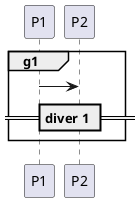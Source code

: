 {
  "sha1": "4nv9oy7o2pi2ag832f5gsatdii868z5",
  "insertion": {
    "when": "2024-05-30T20:48:20.526Z",
    "user": "plantuml@gmail.com"
  }
}
@startuml
!pragma teoz true

group g1
P1->P2

== diver 1 ==

end


@enduml
